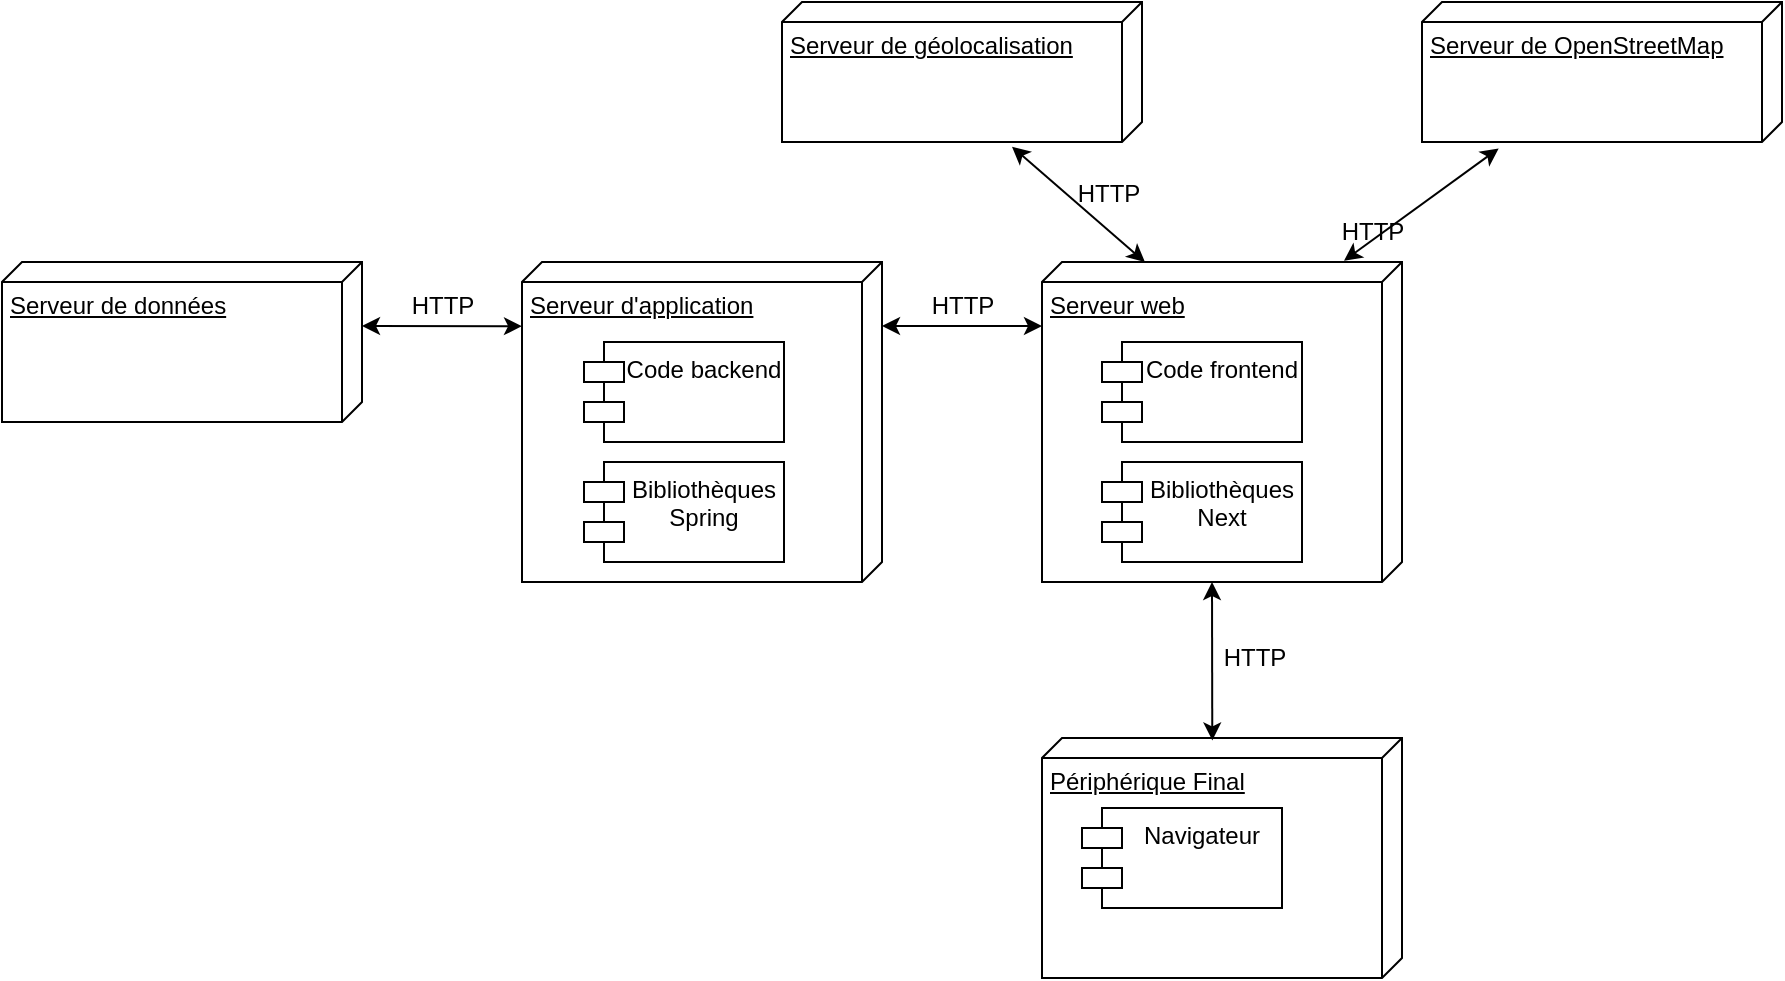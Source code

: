 <mxfile version="24.7.17">
  <diagram name="Page-1" id="MChkP951BM0UdAlkXYUB">
    <mxGraphModel dx="1050" dy="1726" grid="1" gridSize="10" guides="1" tooltips="1" connect="1" arrows="1" fold="1" page="1" pageScale="1" pageWidth="827" pageHeight="1169" math="0" shadow="0">
      <root>
        <mxCell id="0" />
        <mxCell id="1" parent="0" />
        <mxCell id="EHBQRL0nWtbQGeXT7oju-1" value="Serveur de données" style="verticalAlign=top;align=left;spacingTop=8;spacingLeft=2;spacingRight=12;shape=cube;size=10;direction=south;fontStyle=4;html=1;whiteSpace=wrap;" vertex="1" parent="1">
          <mxGeometry x="40" y="120" width="180" height="80" as="geometry" />
        </mxCell>
        <mxCell id="EHBQRL0nWtbQGeXT7oju-2" value="Serveur d&#39;application" style="verticalAlign=top;align=left;spacingTop=8;spacingLeft=2;spacingRight=12;shape=cube;size=10;direction=south;fontStyle=4;html=1;whiteSpace=wrap;" vertex="1" parent="1">
          <mxGeometry x="300" y="120" width="180" height="160" as="geometry" />
        </mxCell>
        <mxCell id="EHBQRL0nWtbQGeXT7oju-3" value="Serveur web" style="verticalAlign=top;align=left;spacingTop=8;spacingLeft=2;spacingRight=12;shape=cube;size=10;direction=south;fontStyle=4;html=1;whiteSpace=wrap;" vertex="1" parent="1">
          <mxGeometry x="560" y="120" width="180" height="160" as="geometry" />
        </mxCell>
        <mxCell id="EHBQRL0nWtbQGeXT7oju-4" value="Serveur de géolocalisation" style="verticalAlign=top;align=left;spacingTop=8;spacingLeft=2;spacingRight=12;shape=cube;size=10;direction=south;fontStyle=4;html=1;whiteSpace=wrap;" vertex="1" parent="1">
          <mxGeometry x="430" y="-10" width="180" height="70" as="geometry" />
        </mxCell>
        <mxCell id="EHBQRL0nWtbQGeXT7oju-5" value="Serveur de OpenStreetMap" style="verticalAlign=top;align=left;spacingTop=8;spacingLeft=2;spacingRight=12;shape=cube;size=10;direction=south;fontStyle=4;html=1;whiteSpace=wrap;" vertex="1" parent="1">
          <mxGeometry x="750" y="-10" width="180" height="70" as="geometry" />
        </mxCell>
        <mxCell id="EHBQRL0nWtbQGeXT7oju-6" value="Code frontend" style="shape=module;align=left;spacingLeft=20;align=center;verticalAlign=top;whiteSpace=wrap;html=1;" vertex="1" parent="1">
          <mxGeometry x="590" y="160" width="100" height="50" as="geometry" />
        </mxCell>
        <mxCell id="EHBQRL0nWtbQGeXT7oju-7" value="Bibliothèques Next" style="shape=module;align=left;spacingLeft=20;align=center;verticalAlign=top;whiteSpace=wrap;html=1;" vertex="1" parent="1">
          <mxGeometry x="590" y="220" width="100" height="50" as="geometry" />
        </mxCell>
        <mxCell id="EHBQRL0nWtbQGeXT7oju-8" value="" style="endArrow=classic;startArrow=classic;html=1;rounded=0;entryX=0.313;entryY=1;entryDx=0;entryDy=0;entryPerimeter=0;" edge="1" parent="1">
          <mxGeometry width="50" height="50" relative="1" as="geometry">
            <mxPoint x="220" y="152" as="sourcePoint" />
            <mxPoint x="300" y="152.08" as="targetPoint" />
          </mxGeometry>
        </mxCell>
        <mxCell id="EHBQRL0nWtbQGeXT7oju-9" value="HTTP" style="text;html=1;align=center;verticalAlign=middle;resizable=0;points=[];autosize=1;strokeColor=none;fillColor=none;" vertex="1" parent="1">
          <mxGeometry x="235" y="127" width="50" height="30" as="geometry" />
        </mxCell>
        <mxCell id="EHBQRL0nWtbQGeXT7oju-10" value="" style="endArrow=classic;startArrow=classic;html=1;rounded=0;entryX=0.42;entryY=1.002;entryDx=0;entryDy=0;entryPerimeter=0;" edge="1" parent="1">
          <mxGeometry width="50" height="50" relative="1" as="geometry">
            <mxPoint x="480" y="152" as="sourcePoint" />
            <mxPoint x="560" y="152" as="targetPoint" />
          </mxGeometry>
        </mxCell>
        <mxCell id="EHBQRL0nWtbQGeXT7oju-11" value="HTTP" style="text;html=1;align=center;verticalAlign=middle;resizable=0;points=[];autosize=1;strokeColor=none;fillColor=none;" vertex="1" parent="1">
          <mxGeometry x="495" y="127" width="50" height="30" as="geometry" />
        </mxCell>
        <mxCell id="EHBQRL0nWtbQGeXT7oju-14" value="" style="endArrow=classic;startArrow=classic;html=1;rounded=0;entryX=-0.005;entryY=0.74;entryDx=0;entryDy=0;entryPerimeter=0;exitX=1.013;exitY=0.387;exitDx=0;exitDy=0;exitPerimeter=0;" edge="1" parent="1">
          <mxGeometry width="50" height="50" relative="1" as="geometry">
            <mxPoint x="545.0" y="62.36" as="sourcePoint" />
            <mxPoint x="611.46" y="120.0" as="targetPoint" />
          </mxGeometry>
        </mxCell>
        <mxCell id="EHBQRL0nWtbQGeXT7oju-15" value="HTTP" style="text;html=1;align=center;verticalAlign=middle;resizable=0;points=[];autosize=1;strokeColor=none;fillColor=none;" vertex="1" parent="1">
          <mxGeometry x="567.66" y="70.8" width="50" height="30" as="geometry" />
        </mxCell>
        <mxCell id="EHBQRL0nWtbQGeXT7oju-16" value="" style="endArrow=classic;startArrow=classic;html=1;rounded=0;exitX=0.22;exitY=0.98;exitDx=0;exitDy=0;exitPerimeter=0;entryX=1.046;entryY=0.787;entryDx=0;entryDy=0;entryPerimeter=0;" edge="1" parent="1" source="EHBQRL0nWtbQGeXT7oju-17" target="EHBQRL0nWtbQGeXT7oju-5">
          <mxGeometry width="50" height="50" relative="1" as="geometry">
            <mxPoint x="680" y="114" as="sourcePoint" />
            <mxPoint x="790" y="70" as="targetPoint" />
          </mxGeometry>
        </mxCell>
        <mxCell id="EHBQRL0nWtbQGeXT7oju-17" value="HTTP" style="text;html=1;align=center;verticalAlign=middle;resizable=0;points=[];autosize=1;strokeColor=none;fillColor=none;" vertex="1" parent="1">
          <mxGeometry x="700" y="90" width="50" height="30" as="geometry" />
        </mxCell>
        <mxCell id="EHBQRL0nWtbQGeXT7oju-19" value="Code backend" style="shape=module;align=left;spacingLeft=20;align=center;verticalAlign=top;whiteSpace=wrap;html=1;" vertex="1" parent="1">
          <mxGeometry x="331" y="160" width="100" height="50" as="geometry" />
        </mxCell>
        <mxCell id="EHBQRL0nWtbQGeXT7oju-20" value="Bibliothèques Spring" style="shape=module;align=left;spacingLeft=20;align=center;verticalAlign=top;whiteSpace=wrap;html=1;" vertex="1" parent="1">
          <mxGeometry x="331" y="220" width="100" height="50" as="geometry" />
        </mxCell>
        <mxCell id="EHBQRL0nWtbQGeXT7oju-21" value="Périphérique Final" style="verticalAlign=top;align=left;spacingTop=8;spacingLeft=2;spacingRight=12;shape=cube;size=10;direction=south;fontStyle=4;html=1;whiteSpace=wrap;" vertex="1" parent="1">
          <mxGeometry x="560" y="358" width="180" height="120" as="geometry" />
        </mxCell>
        <mxCell id="EHBQRL0nWtbQGeXT7oju-22" value="" style="endArrow=classic;startArrow=classic;html=1;rounded=0;entryX=0.01;entryY=0.527;entryDx=0;entryDy=0;entryPerimeter=0;exitX=0;exitY=0;exitDx=160;exitDy=95;exitPerimeter=0;" edge="1" parent="1" source="EHBQRL0nWtbQGeXT7oju-3" target="EHBQRL0nWtbQGeXT7oju-21">
          <mxGeometry width="50" height="50" relative="1" as="geometry">
            <mxPoint x="617.66" y="310" as="sourcePoint" />
            <mxPoint x="697.66" y="310" as="targetPoint" />
          </mxGeometry>
        </mxCell>
        <mxCell id="EHBQRL0nWtbQGeXT7oju-23" value="HTTP" style="text;html=1;align=center;verticalAlign=middle;resizable=0;points=[];autosize=1;strokeColor=none;fillColor=none;" vertex="1" parent="1">
          <mxGeometry x="641" y="303" width="50" height="30" as="geometry" />
        </mxCell>
        <mxCell id="EHBQRL0nWtbQGeXT7oju-24" value="Navigateur" style="shape=module;align=left;spacingLeft=20;align=center;verticalAlign=top;whiteSpace=wrap;html=1;" vertex="1" parent="1">
          <mxGeometry x="580" y="393" width="100" height="50" as="geometry" />
        </mxCell>
      </root>
    </mxGraphModel>
  </diagram>
</mxfile>
